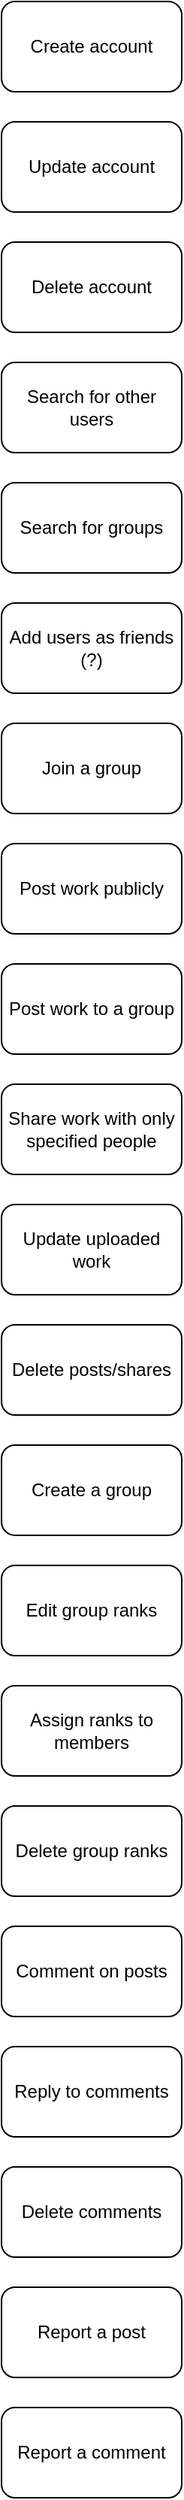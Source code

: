 <mxfile version="14.4.9" type="device"><diagram id="gnLsjzDxPZS-oPrzvKBM" name="Page-1"><mxGraphModel dx="1422" dy="794" grid="1" gridSize="10" guides="1" tooltips="1" connect="1" arrows="1" fold="1" page="1" pageScale="1" pageWidth="4681" pageHeight="3300" math="0" shadow="0"><root><mxCell id="0"/><mxCell id="1" parent="0"/><mxCell id="vHYqt4eiV2lj61eUmsIu-1" value="Create account" style="rounded=1;whiteSpace=wrap;html=1;" vertex="1" parent="1"><mxGeometry x="400" y="240" width="120" height="60" as="geometry"/></mxCell><mxCell id="vHYqt4eiV2lj61eUmsIu-2" value="Update account" style="rounded=1;whiteSpace=wrap;html=1;" vertex="1" parent="1"><mxGeometry x="400" y="320" width="120" height="60" as="geometry"/></mxCell><mxCell id="vHYqt4eiV2lj61eUmsIu-3" value="Delete account" style="rounded=1;whiteSpace=wrap;html=1;" vertex="1" parent="1"><mxGeometry x="400" y="400" width="120" height="60" as="geometry"/></mxCell><mxCell id="vHYqt4eiV2lj61eUmsIu-4" value="Search for other users" style="rounded=1;whiteSpace=wrap;html=1;" vertex="1" parent="1"><mxGeometry x="400" y="480" width="120" height="60" as="geometry"/></mxCell><mxCell id="vHYqt4eiV2lj61eUmsIu-5" value="Search for groups" style="rounded=1;whiteSpace=wrap;html=1;" vertex="1" parent="1"><mxGeometry x="400" y="560" width="120" height="60" as="geometry"/></mxCell><mxCell id="vHYqt4eiV2lj61eUmsIu-6" value="Add users as friends (?)" style="rounded=1;whiteSpace=wrap;html=1;" vertex="1" parent="1"><mxGeometry x="400" y="640" width="120" height="60" as="geometry"/></mxCell><mxCell id="vHYqt4eiV2lj61eUmsIu-7" value="Join a group" style="rounded=1;whiteSpace=wrap;html=1;" vertex="1" parent="1"><mxGeometry x="400" y="720" width="120" height="60" as="geometry"/></mxCell><mxCell id="vHYqt4eiV2lj61eUmsIu-8" value="Post work publicly" style="rounded=1;whiteSpace=wrap;html=1;" vertex="1" parent="1"><mxGeometry x="400" y="800" width="120" height="60" as="geometry"/></mxCell><mxCell id="vHYqt4eiV2lj61eUmsIu-9" value="Post work to a group" style="rounded=1;whiteSpace=wrap;html=1;" vertex="1" parent="1"><mxGeometry x="400" y="880" width="120" height="60" as="geometry"/></mxCell><mxCell id="vHYqt4eiV2lj61eUmsIu-10" value="Share work with only specified people" style="rounded=1;whiteSpace=wrap;html=1;" vertex="1" parent="1"><mxGeometry x="400" y="960" width="120" height="60" as="geometry"/></mxCell><mxCell id="vHYqt4eiV2lj61eUmsIu-11" value="Update uploaded work" style="rounded=1;whiteSpace=wrap;html=1;" vertex="1" parent="1"><mxGeometry x="400" y="1040" width="120" height="60" as="geometry"/></mxCell><mxCell id="vHYqt4eiV2lj61eUmsIu-12" value="Delete posts/shares" style="rounded=1;whiteSpace=wrap;html=1;" vertex="1" parent="1"><mxGeometry x="400" y="1120" width="120" height="60" as="geometry"/></mxCell><mxCell id="vHYqt4eiV2lj61eUmsIu-13" value="Create a group" style="rounded=1;whiteSpace=wrap;html=1;" vertex="1" parent="1"><mxGeometry x="400" y="1200" width="120" height="60" as="geometry"/></mxCell><mxCell id="vHYqt4eiV2lj61eUmsIu-14" value="Edit group ranks" style="rounded=1;whiteSpace=wrap;html=1;" vertex="1" parent="1"><mxGeometry x="400" y="1280" width="120" height="60" as="geometry"/></mxCell><mxCell id="vHYqt4eiV2lj61eUmsIu-15" value="Assign ranks to members" style="rounded=1;whiteSpace=wrap;html=1;" vertex="1" parent="1"><mxGeometry x="400" y="1360" width="120" height="60" as="geometry"/></mxCell><mxCell id="vHYqt4eiV2lj61eUmsIu-16" value="Delete group ranks" style="rounded=1;whiteSpace=wrap;html=1;" vertex="1" parent="1"><mxGeometry x="400" y="1440" width="120" height="60" as="geometry"/></mxCell><mxCell id="vHYqt4eiV2lj61eUmsIu-17" value="Comment on posts" style="rounded=1;whiteSpace=wrap;html=1;" vertex="1" parent="1"><mxGeometry x="400" y="1520" width="120" height="60" as="geometry"/></mxCell><mxCell id="vHYqt4eiV2lj61eUmsIu-18" value="Reply to comments" style="rounded=1;whiteSpace=wrap;html=1;" vertex="1" parent="1"><mxGeometry x="400" y="1600" width="120" height="60" as="geometry"/></mxCell><mxCell id="vHYqt4eiV2lj61eUmsIu-19" value="Delete comments" style="rounded=1;whiteSpace=wrap;html=1;" vertex="1" parent="1"><mxGeometry x="400" y="1680" width="120" height="60" as="geometry"/></mxCell><mxCell id="vHYqt4eiV2lj61eUmsIu-20" value="Report a post" style="rounded=1;whiteSpace=wrap;html=1;" vertex="1" parent="1"><mxGeometry x="400" y="1760" width="120" height="60" as="geometry"/></mxCell><mxCell id="vHYqt4eiV2lj61eUmsIu-21" value="Report a comment" style="rounded=1;whiteSpace=wrap;html=1;" vertex="1" parent="1"><mxGeometry x="400" y="1840" width="120" height="60" as="geometry"/></mxCell></root></mxGraphModel></diagram></mxfile>
